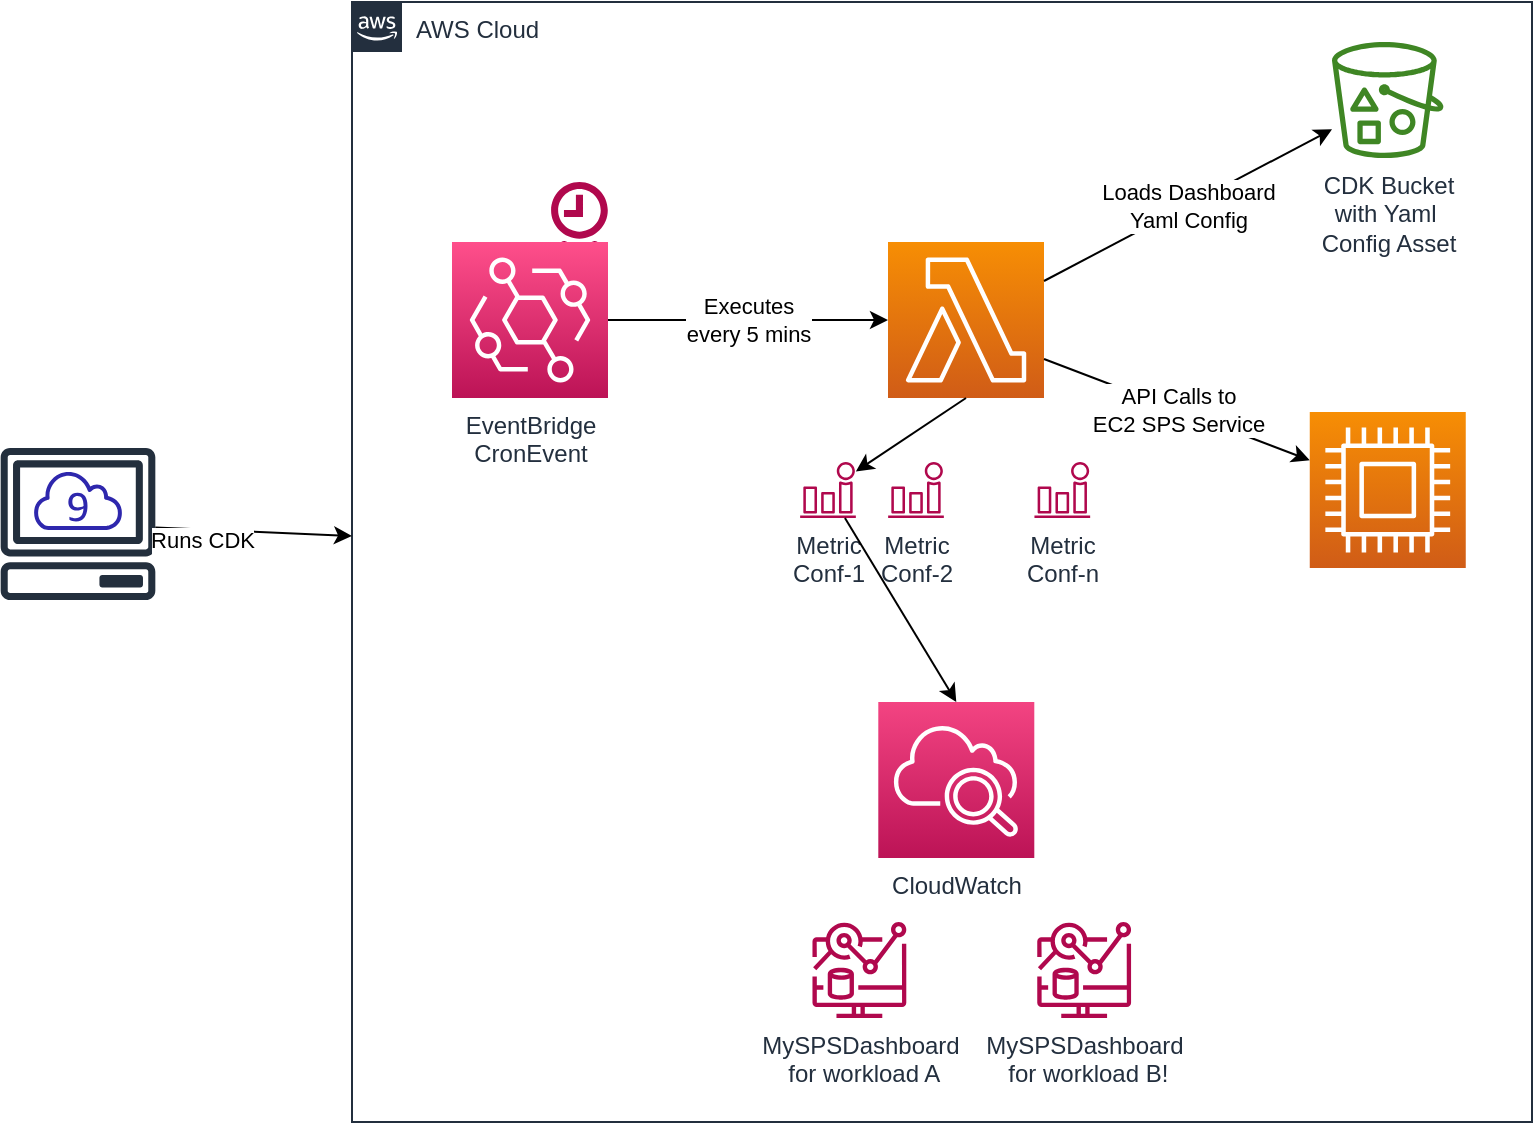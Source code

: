 <mxfile version="20.3.0" type="device"><diagram id="XCaPlIRg7bqYAC1TqvyY" name="Page-1"><mxGraphModel dx="1283" dy="948" grid="1" gridSize="10" guides="1" tooltips="1" connect="1" arrows="1" fold="1" page="1" pageScale="1" pageWidth="827" pageHeight="1169" math="0" shadow="0"><root><mxCell id="0"/><mxCell id="1" parent="0"/><mxCell id="vMul72mFqLEyDbSLBM9t-1" value="AWS Cloud" style="points=[[0,0],[0.25,0],[0.5,0],[0.75,0],[1,0],[1,0.25],[1,0.5],[1,0.75],[1,1],[0.75,1],[0.5,1],[0.25,1],[0,1],[0,0.75],[0,0.5],[0,0.25]];outlineConnect=0;gradientColor=none;html=1;whiteSpace=wrap;fontSize=12;fontStyle=0;container=1;pointerEvents=0;collapsible=0;recursiveResize=0;shape=mxgraph.aws4.group;grIcon=mxgraph.aws4.group_aws_cloud_alt;strokeColor=#232F3E;fillColor=none;verticalAlign=top;align=left;spacingLeft=30;fontColor=#232F3E;dashed=0;" vertex="1" parent="1"><mxGeometry x="190" y="140" width="590" height="560" as="geometry"/></mxCell><mxCell id="vMul72mFqLEyDbSLBM9t-18" value="" style="sketch=0;outlineConnect=0;fontColor=#232F3E;gradientColor=none;fillColor=#B0084D;strokeColor=none;dashed=0;verticalLabelPosition=bottom;verticalAlign=top;align=center;html=1;fontSize=12;fontStyle=0;aspect=fixed;pointerEvents=1;shape=mxgraph.aws4.event_time_based;" vertex="1" parent="vMul72mFqLEyDbSLBM9t-1"><mxGeometry x="50" y="90" width="78" height="78" as="geometry"/></mxCell><mxCell id="vMul72mFqLEyDbSLBM9t-4" value="" style="sketch=0;points=[[0,0,0],[0.25,0,0],[0.5,0,0],[0.75,0,0],[1,0,0],[0,1,0],[0.25,1,0],[0.5,1,0],[0.75,1,0],[1,1,0],[0,0.25,0],[0,0.5,0],[0,0.75,0],[1,0.25,0],[1,0.5,0],[1,0.75,0]];outlineConnect=0;fontColor=#232F3E;gradientColor=#F78E04;gradientDirection=north;fillColor=#D05C17;strokeColor=#ffffff;dashed=0;verticalLabelPosition=bottom;verticalAlign=top;align=center;html=1;fontSize=12;fontStyle=0;aspect=fixed;shape=mxgraph.aws4.resourceIcon;resIcon=mxgraph.aws4.lambda;" vertex="1" parent="vMul72mFqLEyDbSLBM9t-1"><mxGeometry x="268" y="120" width="78" height="78" as="geometry"/></mxCell><mxCell id="vMul72mFqLEyDbSLBM9t-3" value="EventBridge&lt;br&gt;CronEvent" style="sketch=0;points=[[0,0,0],[0.25,0,0],[0.5,0,0],[0.75,0,0],[1,0,0],[0,1,0],[0.25,1,0],[0.5,1,0],[0.75,1,0],[1,1,0],[0,0.25,0],[0,0.5,0],[0,0.75,0],[1,0.25,0],[1,0.5,0],[1,0.75,0]];outlineConnect=0;fontColor=#232F3E;gradientColor=#FF4F8B;gradientDirection=north;fillColor=#BC1356;strokeColor=#ffffff;dashed=0;verticalLabelPosition=bottom;verticalAlign=top;align=center;html=1;fontSize=12;fontStyle=0;aspect=fixed;shape=mxgraph.aws4.resourceIcon;resIcon=mxgraph.aws4.eventbridge;" vertex="1" parent="vMul72mFqLEyDbSLBM9t-1"><mxGeometry x="50" y="120" width="78" height="78" as="geometry"/></mxCell><mxCell id="vMul72mFqLEyDbSLBM9t-7" value="CloudWatch" style="sketch=0;points=[[0,0,0],[0.25,0,0],[0.5,0,0],[0.75,0,0],[1,0,0],[0,1,0],[0.25,1,0],[0.5,1,0],[0.75,1,0],[1,1,0],[0,0.25,0],[0,0.5,0],[0,0.75,0],[1,0.25,0],[1,0.5,0],[1,0.75,0]];points=[[0,0,0],[0.25,0,0],[0.5,0,0],[0.75,0,0],[1,0,0],[0,1,0],[0.25,1,0],[0.5,1,0],[0.75,1,0],[1,1,0],[0,0.25,0],[0,0.5,0],[0,0.75,0],[1,0.25,0],[1,0.5,0],[1,0.75,0]];outlineConnect=0;fontColor=#232F3E;gradientColor=#F34482;gradientDirection=north;fillColor=#BC1356;strokeColor=#ffffff;dashed=0;verticalLabelPosition=bottom;verticalAlign=top;align=center;html=1;fontSize=12;fontStyle=0;aspect=fixed;shape=mxgraph.aws4.resourceIcon;resIcon=mxgraph.aws4.cloudwatch_2;" vertex="1" parent="vMul72mFqLEyDbSLBM9t-1"><mxGeometry x="263.15" y="350" width="78" height="78" as="geometry"/></mxCell><mxCell id="vMul72mFqLEyDbSLBM9t-8" value="MySPSDashboard&lt;br&gt;&amp;nbsp;for workload A" style="sketch=0;outlineConnect=0;fontColor=#232F3E;gradientColor=none;fillColor=#B0084D;strokeColor=none;dashed=0;verticalLabelPosition=bottom;verticalAlign=top;align=center;html=1;fontSize=12;fontStyle=0;aspect=fixed;pointerEvents=1;shape=mxgraph.aws4.cloudwatch_metrics_insights;" vertex="1" parent="vMul72mFqLEyDbSLBM9t-1"><mxGeometry x="230" y="460" width="47.38" height="48" as="geometry"/></mxCell><mxCell id="vMul72mFqLEyDbSLBM9t-10" value="Metric &lt;br&gt;Conf-1" style="sketch=0;outlineConnect=0;fontColor=#232F3E;gradientColor=none;fillColor=#B0084D;strokeColor=none;dashed=0;verticalLabelPosition=bottom;verticalAlign=top;align=center;html=1;fontSize=12;fontStyle=0;aspect=fixed;pointerEvents=1;shape=mxgraph.aws4.alarm;" vertex="1" parent="vMul72mFqLEyDbSLBM9t-1"><mxGeometry x="224" y="230" width="28" height="28" as="geometry"/></mxCell><mxCell id="vMul72mFqLEyDbSLBM9t-11" value="MySPSDashboard&lt;br&gt;&amp;nbsp;for workload B!" style="sketch=0;outlineConnect=0;fontColor=#232F3E;gradientColor=none;fillColor=#B0084D;strokeColor=none;dashed=0;verticalLabelPosition=bottom;verticalAlign=top;align=center;html=1;fontSize=12;fontStyle=0;aspect=fixed;pointerEvents=1;shape=mxgraph.aws4.cloudwatch_metrics_insights;" vertex="1" parent="vMul72mFqLEyDbSLBM9t-1"><mxGeometry x="342.39" y="460" width="47.38" height="48" as="geometry"/></mxCell><mxCell id="vMul72mFqLEyDbSLBM9t-13" value="CDK Bucket&lt;br&gt;with Yaml&amp;nbsp;&lt;br&gt;Config Asset" style="sketch=0;outlineConnect=0;fontColor=#232F3E;gradientColor=none;fillColor=#3F8624;strokeColor=none;dashed=0;verticalLabelPosition=bottom;verticalAlign=top;align=center;html=1;fontSize=12;fontStyle=0;aspect=fixed;pointerEvents=1;shape=mxgraph.aws4.bucket_with_objects;" vertex="1" parent="vMul72mFqLEyDbSLBM9t-1"><mxGeometry x="490" y="20" width="55.77" height="58" as="geometry"/></mxCell><mxCell id="vMul72mFqLEyDbSLBM9t-14" value="Metric&lt;br&gt;Conf-2" style="sketch=0;outlineConnect=0;fontColor=#232F3E;gradientColor=none;fillColor=#B0084D;strokeColor=none;dashed=0;verticalLabelPosition=bottom;verticalAlign=top;align=center;html=1;fontSize=12;fontStyle=0;aspect=fixed;pointerEvents=1;shape=mxgraph.aws4.alarm;" vertex="1" parent="vMul72mFqLEyDbSLBM9t-1"><mxGeometry x="268" y="230" width="28" height="28" as="geometry"/></mxCell><mxCell id="vMul72mFqLEyDbSLBM9t-17" value="Metric&lt;br&gt;Conf-n" style="sketch=0;outlineConnect=0;fontColor=#232F3E;gradientColor=none;fillColor=#B0084D;strokeColor=none;dashed=0;verticalLabelPosition=bottom;verticalAlign=top;align=center;html=1;fontSize=12;fontStyle=0;aspect=fixed;pointerEvents=1;shape=mxgraph.aws4.alarm;" vertex="1" parent="vMul72mFqLEyDbSLBM9t-1"><mxGeometry x="341.15" y="230" width="28" height="28" as="geometry"/></mxCell><mxCell id="vMul72mFqLEyDbSLBM9t-19" value="" style="endArrow=classic;html=1;rounded=0;entryX=0;entryY=0.5;entryDx=0;entryDy=0;entryPerimeter=0;" edge="1" parent="vMul72mFqLEyDbSLBM9t-1" target="vMul72mFqLEyDbSLBM9t-4"><mxGeometry relative="1" as="geometry"><mxPoint x="128" y="159" as="sourcePoint"/><mxPoint x="228" y="158.5" as="targetPoint"/></mxGeometry></mxCell><mxCell id="vMul72mFqLEyDbSLBM9t-20" value="Executes&lt;br&gt;every 5 mins" style="edgeLabel;resizable=0;html=1;align=center;verticalAlign=middle;" connectable="0" vertex="1" parent="vMul72mFqLEyDbSLBM9t-19"><mxGeometry relative="1" as="geometry"/></mxCell><mxCell id="vMul72mFqLEyDbSLBM9t-21" value="" style="endArrow=classic;html=1;rounded=0;exitX=1;exitY=0.25;exitDx=0;exitDy=0;exitPerimeter=0;" edge="1" parent="vMul72mFqLEyDbSLBM9t-1" source="vMul72mFqLEyDbSLBM9t-4" target="vMul72mFqLEyDbSLBM9t-13"><mxGeometry relative="1" as="geometry"><mxPoint x="346" y="158.5" as="sourcePoint"/><mxPoint x="486" y="158.5" as="targetPoint"/></mxGeometry></mxCell><mxCell id="vMul72mFqLEyDbSLBM9t-22" value="Loads Dashboard &lt;br&gt;Yaml Config" style="edgeLabel;resizable=0;html=1;align=center;verticalAlign=middle;" connectable="0" vertex="1" parent="vMul72mFqLEyDbSLBM9t-21"><mxGeometry relative="1" as="geometry"/></mxCell><mxCell id="vMul72mFqLEyDbSLBM9t-23" value="" style="sketch=0;points=[[0,0,0],[0.25,0,0],[0.5,0,0],[0.75,0,0],[1,0,0],[0,1,0],[0.25,1,0],[0.5,1,0],[0.75,1,0],[1,1,0],[0,0.25,0],[0,0.5,0],[0,0.75,0],[1,0.25,0],[1,0.5,0],[1,0.75,0]];outlineConnect=0;fontColor=#232F3E;gradientColor=#F78E04;gradientDirection=north;fillColor=#D05C17;strokeColor=#ffffff;dashed=0;verticalLabelPosition=bottom;verticalAlign=top;align=center;html=1;fontSize=12;fontStyle=0;aspect=fixed;shape=mxgraph.aws4.resourceIcon;resIcon=mxgraph.aws4.compute;" vertex="1" parent="vMul72mFqLEyDbSLBM9t-1"><mxGeometry x="478.88" y="205" width="78" height="78" as="geometry"/></mxCell><mxCell id="vMul72mFqLEyDbSLBM9t-25" value="" style="endArrow=classic;html=1;rounded=0;exitX=0.5;exitY=1;exitDx=0;exitDy=0;exitPerimeter=0;" edge="1" parent="vMul72mFqLEyDbSLBM9t-1" source="vMul72mFqLEyDbSLBM9t-4" target="vMul72mFqLEyDbSLBM9t-10"><mxGeometry relative="1" as="geometry"><mxPoint x="356" y="168.5" as="sourcePoint"/><mxPoint x="500.007" y="76.76" as="targetPoint"/></mxGeometry></mxCell><mxCell id="vMul72mFqLEyDbSLBM9t-28" value="" style="endArrow=classic;html=1;rounded=0;exitX=1;exitY=0.75;exitDx=0;exitDy=0;exitPerimeter=0;" edge="1" parent="vMul72mFqLEyDbSLBM9t-1" source="vMul72mFqLEyDbSLBM9t-4" target="vMul72mFqLEyDbSLBM9t-23"><mxGeometry relative="1" as="geometry"><mxPoint x="356" y="168.5" as="sourcePoint"/><mxPoint x="500.007" y="76.76" as="targetPoint"/></mxGeometry></mxCell><mxCell id="vMul72mFqLEyDbSLBM9t-29" value="API Calls to&lt;br&gt;EC2 SPS Service" style="edgeLabel;resizable=0;html=1;align=center;verticalAlign=middle;" connectable="0" vertex="1" parent="vMul72mFqLEyDbSLBM9t-28"><mxGeometry relative="1" as="geometry"/></mxCell><mxCell id="vMul72mFqLEyDbSLBM9t-30" value="" style="endArrow=classic;html=1;rounded=0;entryX=0.5;entryY=0;entryDx=0;entryDy=0;entryPerimeter=0;" edge="1" parent="vMul72mFqLEyDbSLBM9t-1" source="vMul72mFqLEyDbSLBM9t-10" target="vMul72mFqLEyDbSLBM9t-7"><mxGeometry relative="1" as="geometry"><mxPoint x="230" y="380" as="sourcePoint"/><mxPoint x="174.923" y="416.718" as="targetPoint"/></mxGeometry></mxCell><mxCell id="vMul72mFqLEyDbSLBM9t-2" value="" style="sketch=0;outlineConnect=0;fontColor=#232F3E;gradientColor=none;fillColor=#2E27AD;strokeColor=none;dashed=0;verticalLabelPosition=bottom;verticalAlign=top;align=center;html=1;fontSize=12;fontStyle=0;aspect=fixed;shape=mxgraph.aws4.cloud9;" vertex="1" parent="1"><mxGeometry x="29.6" y="374" width="46.8" height="30" as="geometry"/></mxCell><mxCell id="vMul72mFqLEyDbSLBM9t-6" value="" style="sketch=0;outlineConnect=0;fontColor=#232F3E;gradientColor=none;fillColor=#232F3D;strokeColor=none;dashed=0;verticalLabelPosition=bottom;verticalAlign=top;align=center;html=1;fontSize=12;fontStyle=0;aspect=fixed;pointerEvents=1;shape=mxgraph.aws4.client;" vertex="1" parent="1"><mxGeometry x="14" y="363" width="78" height="76" as="geometry"/></mxCell><mxCell id="vMul72mFqLEyDbSLBM9t-32" value="" style="endArrow=classic;html=1;rounded=0;" edge="1" parent="1" source="vMul72mFqLEyDbSLBM9t-6" target="vMul72mFqLEyDbSLBM9t-1"><mxGeometry relative="1" as="geometry"><mxPoint x="120" y="400" as="sourcePoint"/><mxPoint x="149" y="620" as="targetPoint"/></mxGeometry></mxCell><mxCell id="vMul72mFqLEyDbSLBM9t-33" value="Runs CDK" style="edgeLabel;resizable=0;html=1;align=center;verticalAlign=middle;" connectable="0" vertex="1" parent="vMul72mFqLEyDbSLBM9t-32"><mxGeometry relative="1" as="geometry"><mxPoint x="-26" y="4" as="offset"/></mxGeometry></mxCell></root></mxGraphModel></diagram></mxfile>